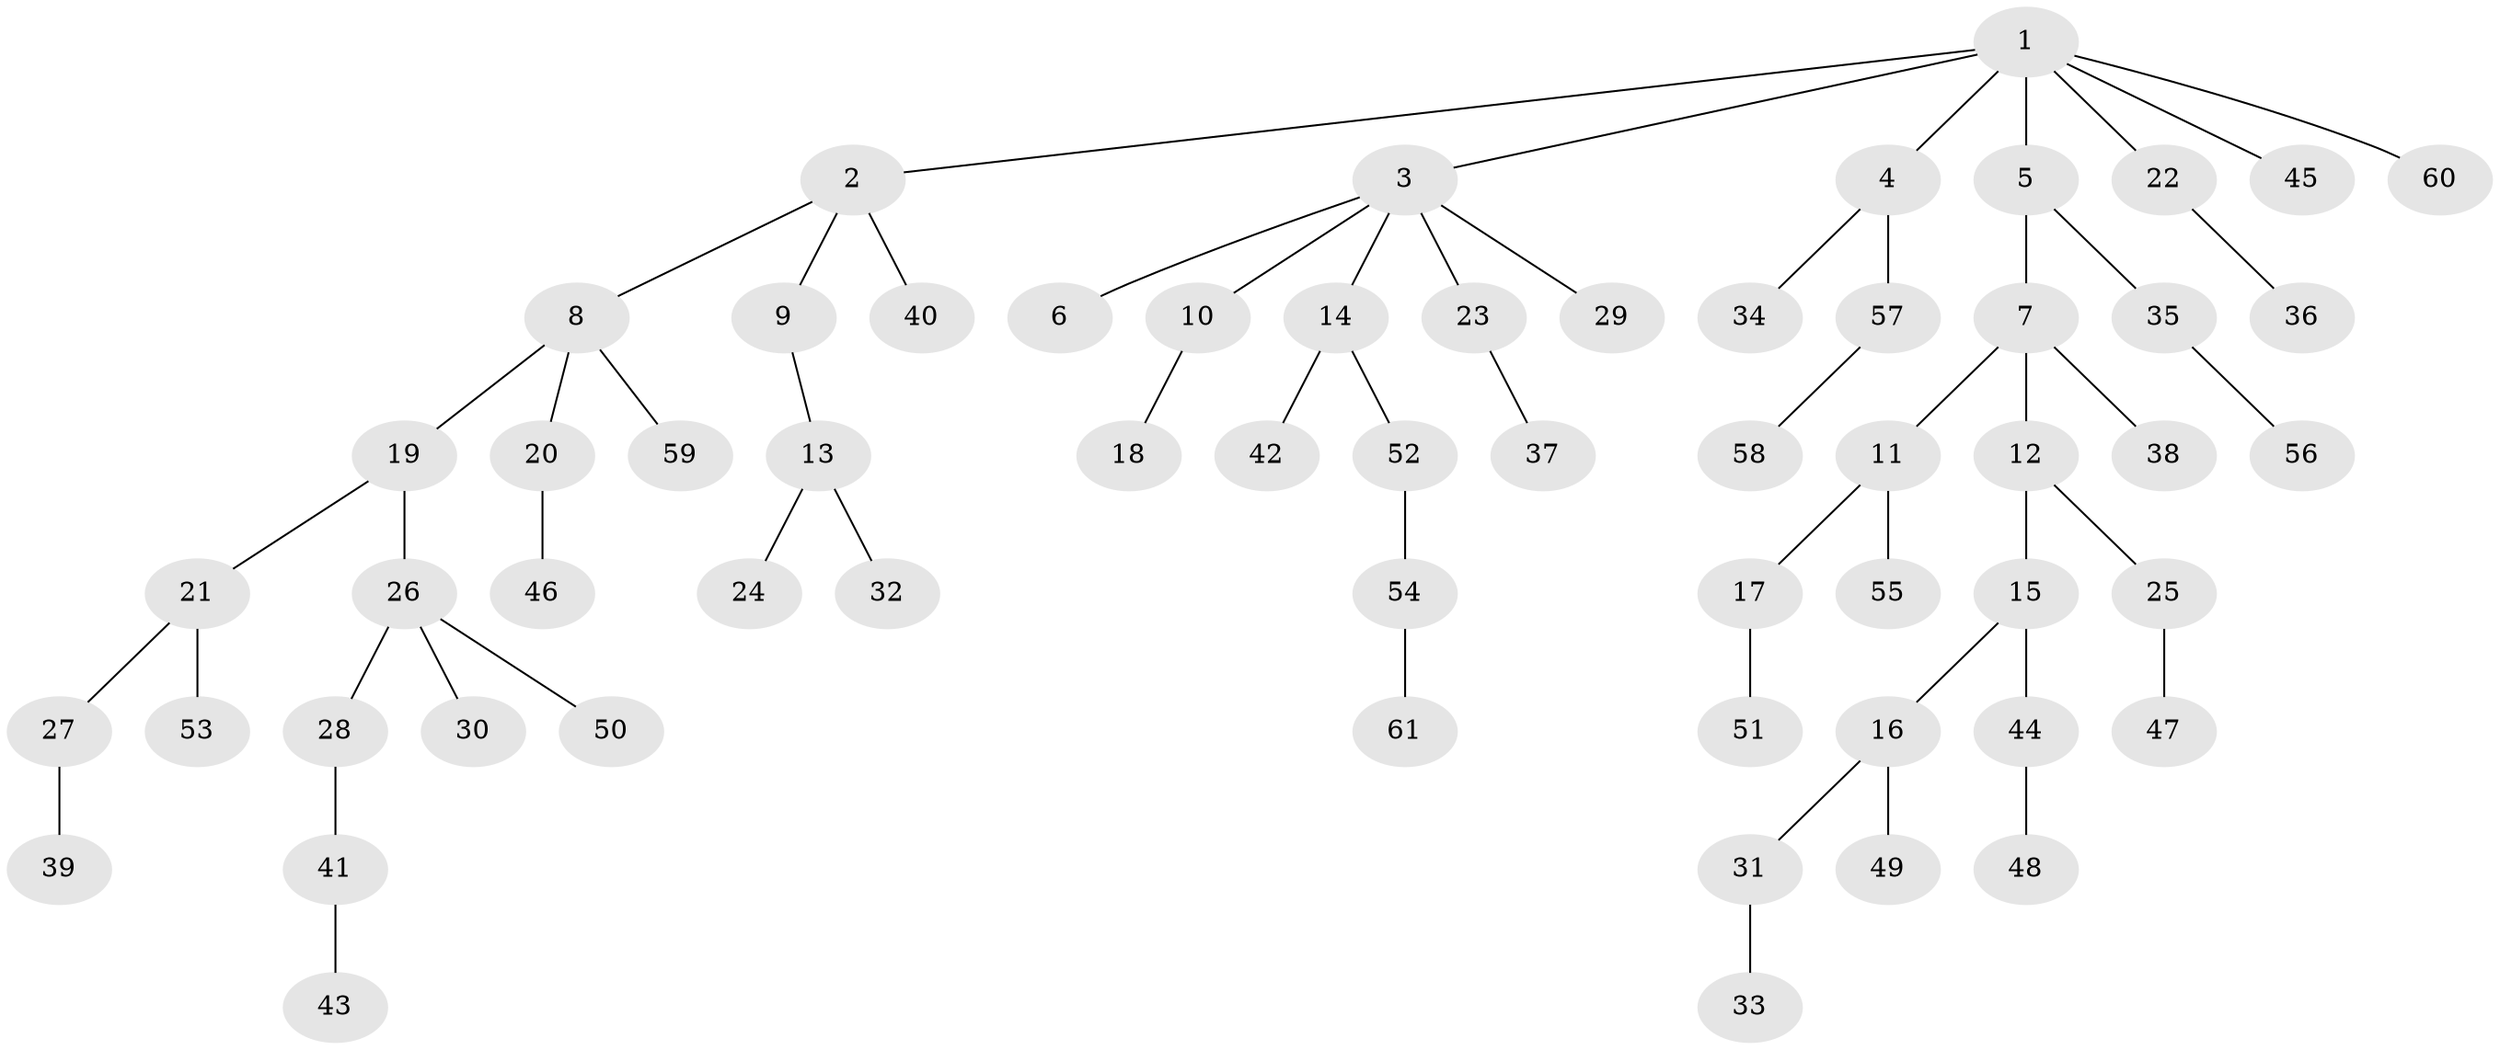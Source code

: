 // coarse degree distribution, {6: 0.02702702702702703, 3: 0.13513513513513514, 7: 0.02702702702702703, 2: 0.1891891891891892, 1: 0.5675675675675675, 5: 0.02702702702702703, 4: 0.02702702702702703}
// Generated by graph-tools (version 1.1) at 2025/42/03/06/25 10:42:05]
// undirected, 61 vertices, 60 edges
graph export_dot {
graph [start="1"]
  node [color=gray90,style=filled];
  1;
  2;
  3;
  4;
  5;
  6;
  7;
  8;
  9;
  10;
  11;
  12;
  13;
  14;
  15;
  16;
  17;
  18;
  19;
  20;
  21;
  22;
  23;
  24;
  25;
  26;
  27;
  28;
  29;
  30;
  31;
  32;
  33;
  34;
  35;
  36;
  37;
  38;
  39;
  40;
  41;
  42;
  43;
  44;
  45;
  46;
  47;
  48;
  49;
  50;
  51;
  52;
  53;
  54;
  55;
  56;
  57;
  58;
  59;
  60;
  61;
  1 -- 2;
  1 -- 3;
  1 -- 4;
  1 -- 5;
  1 -- 22;
  1 -- 45;
  1 -- 60;
  2 -- 8;
  2 -- 9;
  2 -- 40;
  3 -- 6;
  3 -- 10;
  3 -- 14;
  3 -- 23;
  3 -- 29;
  4 -- 34;
  4 -- 57;
  5 -- 7;
  5 -- 35;
  7 -- 11;
  7 -- 12;
  7 -- 38;
  8 -- 19;
  8 -- 20;
  8 -- 59;
  9 -- 13;
  10 -- 18;
  11 -- 17;
  11 -- 55;
  12 -- 15;
  12 -- 25;
  13 -- 24;
  13 -- 32;
  14 -- 42;
  14 -- 52;
  15 -- 16;
  15 -- 44;
  16 -- 31;
  16 -- 49;
  17 -- 51;
  19 -- 21;
  19 -- 26;
  20 -- 46;
  21 -- 27;
  21 -- 53;
  22 -- 36;
  23 -- 37;
  25 -- 47;
  26 -- 28;
  26 -- 30;
  26 -- 50;
  27 -- 39;
  28 -- 41;
  31 -- 33;
  35 -- 56;
  41 -- 43;
  44 -- 48;
  52 -- 54;
  54 -- 61;
  57 -- 58;
}
